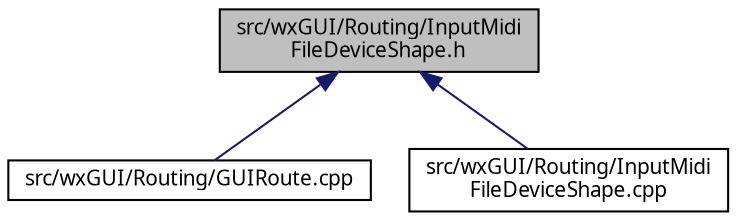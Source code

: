 digraph "src/wxGUI/Routing/InputMidiFileDeviceShape.h"
{
  edge [fontname="Sans",fontsize="10",labelfontname="Sans",labelfontsize="10"];
  node [fontname="Sans",fontsize="10",shape=record];
  Node116 [label="src/wxGUI/Routing/InputMidi\lFileDeviceShape.h",height=0.2,width=0.4,color="black", fillcolor="grey75", style="filled", fontcolor="black"];
  Node116 -> Node117 [dir="back",color="midnightblue",fontsize="10",style="solid",fontname="Sans"];
  Node117 [label="src/wxGUI/Routing/GUIRoute.cpp",height=0.2,width=0.4,color="black", fillcolor="white", style="filled",URL="$d4/dee/GUIRoute_8cpp.html"];
  Node116 -> Node118 [dir="back",color="midnightblue",fontsize="10",style="solid",fontname="Sans"];
  Node118 [label="src/wxGUI/Routing/InputMidi\lFileDeviceShape.cpp",height=0.2,width=0.4,color="black", fillcolor="white", style="filled",URL="$d3/de3/InputMidiFileDeviceShape_8cpp.html",tooltip="Midi fiele input device shape for route window. "];
}
